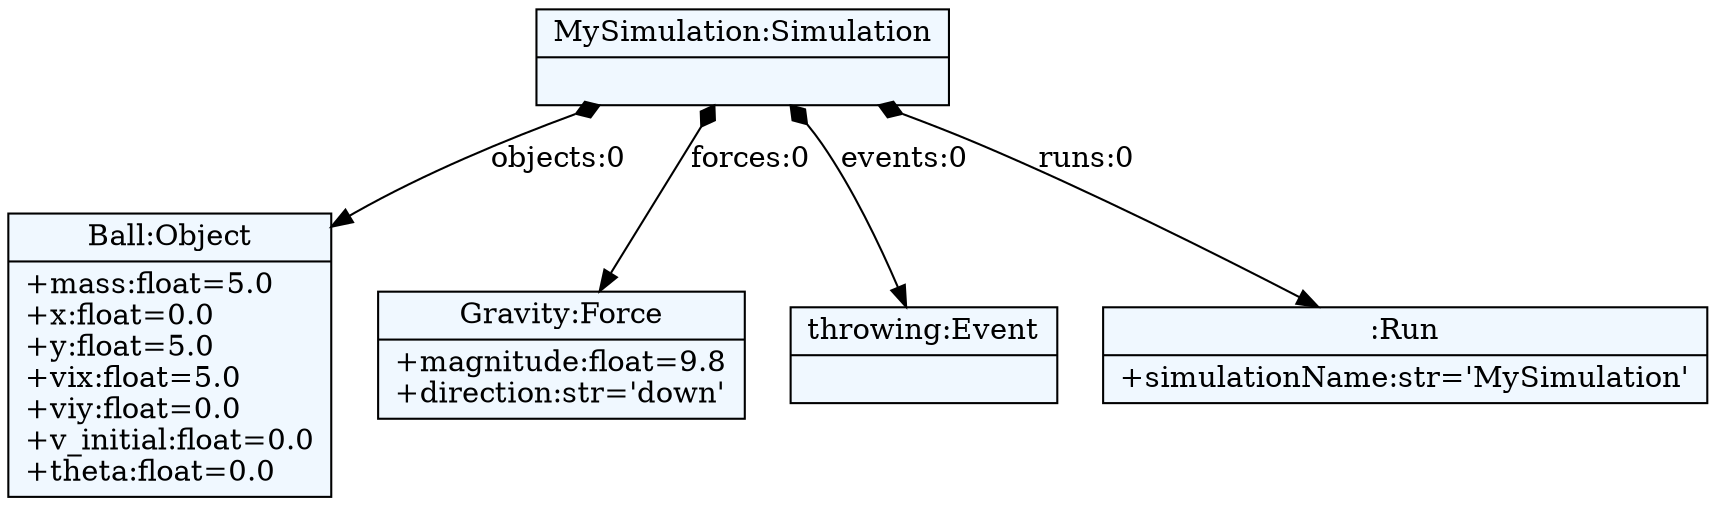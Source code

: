 
    digraph textX {
    fontname = "Bitstream Vera Sans"
    fontsize = 8
    node[
        shape=record,
        style=filled,
        fillcolor=aliceblue
    ]
    nodesep = 0.3
    edge[dir=black,arrowtail=empty]


4683232608 -> 4683232272 [label="objects:0" arrowtail=diamond dir=both]
4683232272[label="{Ball:Object|+mass:float=5.0\l+x:float=0.0\l+y:float=5.0\l+vix:float=5.0\l+viy:float=0.0\l+v_initial:float=0.0\l+theta:float=0.0\l}"]
4683232608 -> 4683231360 [label="forces:0" arrowtail=diamond dir=both]
4683231360[label="{Gravity:Force|+magnitude:float=9.8\l+direction:str='down'\l}"]
4683232608 -> 4683226416 [label="events:0" arrowtail=diamond dir=both]
4683226416[label="{throwing:Event|}"]
4683232608 -> 4683228480 [label="runs:0" arrowtail=diamond dir=both]
4683228480[label="{:Run|+simulationName:str='MySimulation'\l}"]
4683232608[label="{MySimulation:Simulation|}"]

}
